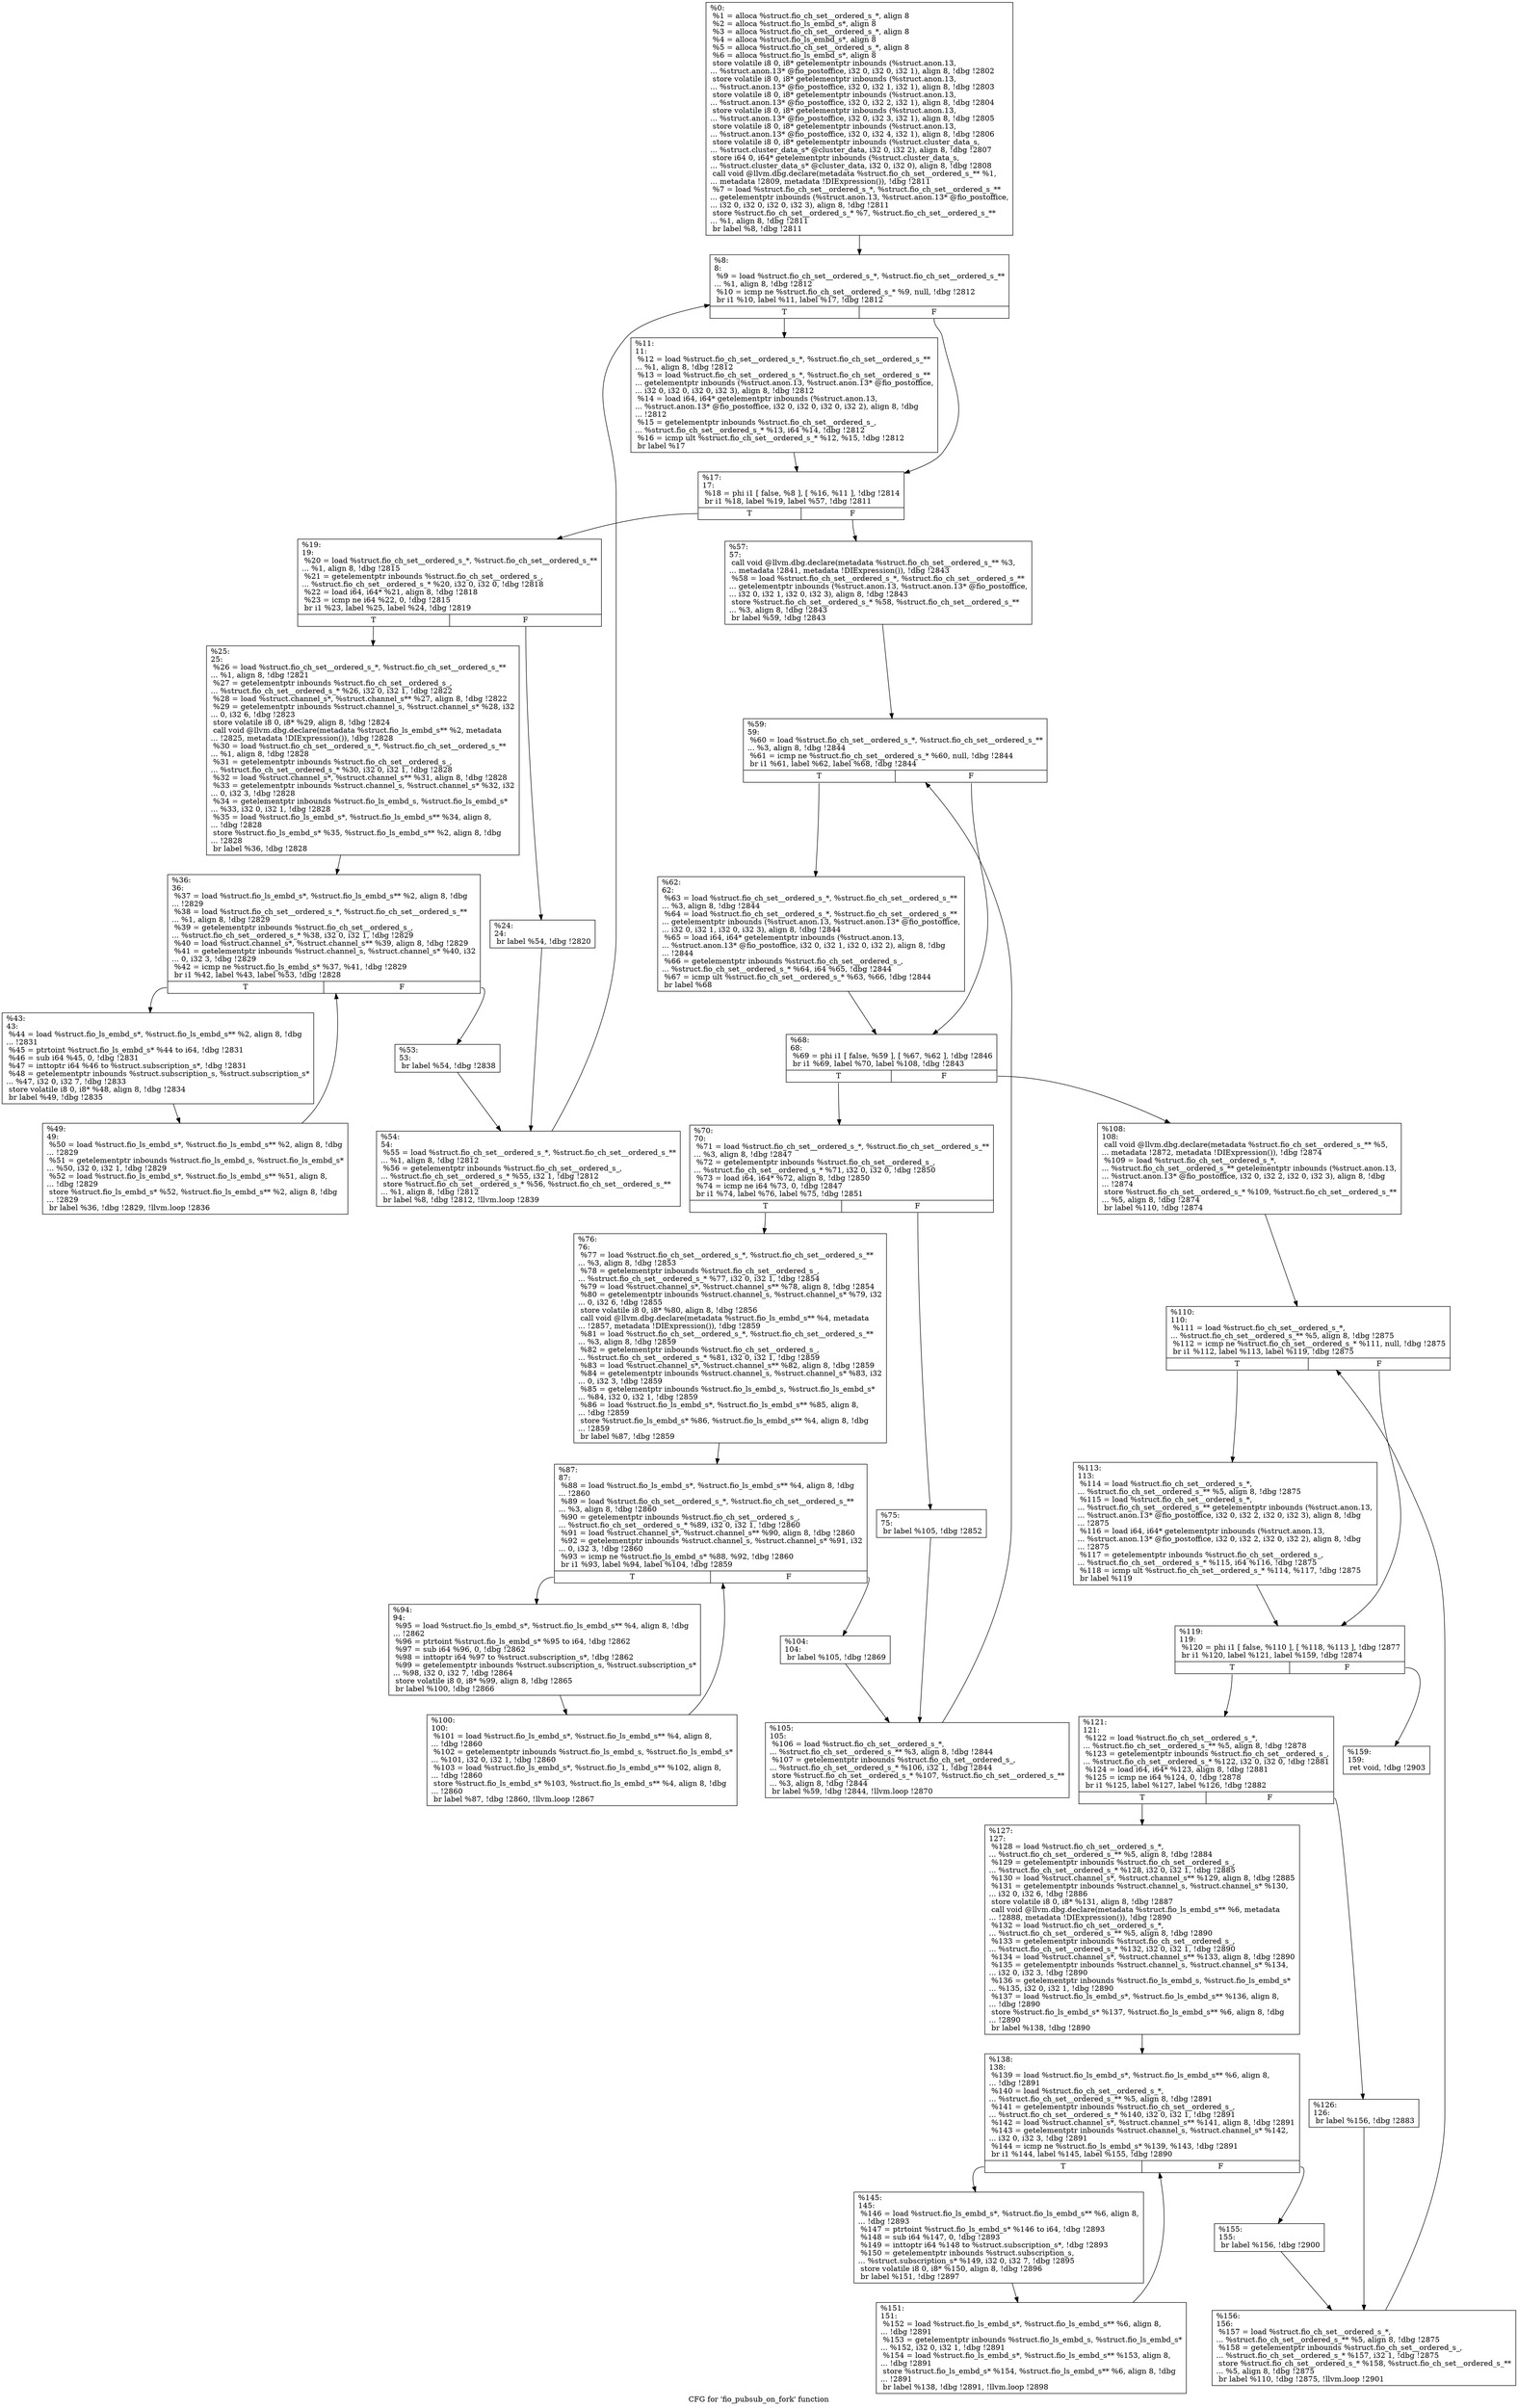 digraph "CFG for 'fio_pubsub_on_fork' function" {
	label="CFG for 'fio_pubsub_on_fork' function";

	Node0x556851430e10 [shape=record,label="{%0:\l  %1 = alloca %struct.fio_ch_set__ordered_s_*, align 8\l  %2 = alloca %struct.fio_ls_embd_s*, align 8\l  %3 = alloca %struct.fio_ch_set__ordered_s_*, align 8\l  %4 = alloca %struct.fio_ls_embd_s*, align 8\l  %5 = alloca %struct.fio_ch_set__ordered_s_*, align 8\l  %6 = alloca %struct.fio_ls_embd_s*, align 8\l  store volatile i8 0, i8* getelementptr inbounds (%struct.anon.13,\l... %struct.anon.13* @fio_postoffice, i32 0, i32 0, i32 1), align 8, !dbg !2802\l  store volatile i8 0, i8* getelementptr inbounds (%struct.anon.13,\l... %struct.anon.13* @fio_postoffice, i32 0, i32 1, i32 1), align 8, !dbg !2803\l  store volatile i8 0, i8* getelementptr inbounds (%struct.anon.13,\l... %struct.anon.13* @fio_postoffice, i32 0, i32 2, i32 1), align 8, !dbg !2804\l  store volatile i8 0, i8* getelementptr inbounds (%struct.anon.13,\l... %struct.anon.13* @fio_postoffice, i32 0, i32 3, i32 1), align 8, !dbg !2805\l  store volatile i8 0, i8* getelementptr inbounds (%struct.anon.13,\l... %struct.anon.13* @fio_postoffice, i32 0, i32 4, i32 1), align 8, !dbg !2806\l  store volatile i8 0, i8* getelementptr inbounds (%struct.cluster_data_s,\l... %struct.cluster_data_s* @cluster_data, i32 0, i32 2), align 8, !dbg !2807\l  store i64 0, i64* getelementptr inbounds (%struct.cluster_data_s,\l... %struct.cluster_data_s* @cluster_data, i32 0, i32 0), align 8, !dbg !2808\l  call void @llvm.dbg.declare(metadata %struct.fio_ch_set__ordered_s_** %1,\l... metadata !2809, metadata !DIExpression()), !dbg !2811\l  %7 = load %struct.fio_ch_set__ordered_s_*, %struct.fio_ch_set__ordered_s_**\l... getelementptr inbounds (%struct.anon.13, %struct.anon.13* @fio_postoffice,\l... i32 0, i32 0, i32 0, i32 3), align 8, !dbg !2811\l  store %struct.fio_ch_set__ordered_s_* %7, %struct.fio_ch_set__ordered_s_**\l... %1, align 8, !dbg !2811\l  br label %8, !dbg !2811\l}"];
	Node0x556851430e10 -> Node0x5568513f5490;
	Node0x5568513f5490 [shape=record,label="{%8:\l8:                                                \l  %9 = load %struct.fio_ch_set__ordered_s_*, %struct.fio_ch_set__ordered_s_**\l... %1, align 8, !dbg !2812\l  %10 = icmp ne %struct.fio_ch_set__ordered_s_* %9, null, !dbg !2812\l  br i1 %10, label %11, label %17, !dbg !2812\l|{<s0>T|<s1>F}}"];
	Node0x5568513f5490:s0 -> Node0x5568513f54e0;
	Node0x5568513f5490:s1 -> Node0x5568513f5530;
	Node0x5568513f54e0 [shape=record,label="{%11:\l11:                                               \l  %12 = load %struct.fio_ch_set__ordered_s_*, %struct.fio_ch_set__ordered_s_**\l... %1, align 8, !dbg !2812\l  %13 = load %struct.fio_ch_set__ordered_s_*, %struct.fio_ch_set__ordered_s_**\l... getelementptr inbounds (%struct.anon.13, %struct.anon.13* @fio_postoffice,\l... i32 0, i32 0, i32 0, i32 3), align 8, !dbg !2812\l  %14 = load i64, i64* getelementptr inbounds (%struct.anon.13,\l... %struct.anon.13* @fio_postoffice, i32 0, i32 0, i32 0, i32 2), align 8, !dbg\l... !2812\l  %15 = getelementptr inbounds %struct.fio_ch_set__ordered_s_,\l... %struct.fio_ch_set__ordered_s_* %13, i64 %14, !dbg !2812\l  %16 = icmp ult %struct.fio_ch_set__ordered_s_* %12, %15, !dbg !2812\l  br label %17\l}"];
	Node0x5568513f54e0 -> Node0x5568513f5530;
	Node0x5568513f5530 [shape=record,label="{%17:\l17:                                               \l  %18 = phi i1 [ false, %8 ], [ %16, %11 ], !dbg !2814\l  br i1 %18, label %19, label %57, !dbg !2811\l|{<s0>T|<s1>F}}"];
	Node0x5568513f5530:s0 -> Node0x5568513f5580;
	Node0x5568513f5530:s1 -> Node0x5568513f5800;
	Node0x5568513f5580 [shape=record,label="{%19:\l19:                                               \l  %20 = load %struct.fio_ch_set__ordered_s_*, %struct.fio_ch_set__ordered_s_**\l... %1, align 8, !dbg !2815\l  %21 = getelementptr inbounds %struct.fio_ch_set__ordered_s_,\l... %struct.fio_ch_set__ordered_s_* %20, i32 0, i32 0, !dbg !2818\l  %22 = load i64, i64* %21, align 8, !dbg !2818\l  %23 = icmp ne i64 %22, 0, !dbg !2815\l  br i1 %23, label %25, label %24, !dbg !2819\l|{<s0>T|<s1>F}}"];
	Node0x5568513f5580:s0 -> Node0x5568513f5620;
	Node0x5568513f5580:s1 -> Node0x5568513f55d0;
	Node0x5568513f55d0 [shape=record,label="{%24:\l24:                                               \l  br label %54, !dbg !2820\l}"];
	Node0x5568513f55d0 -> Node0x5568513f57b0;
	Node0x5568513f5620 [shape=record,label="{%25:\l25:                                               \l  %26 = load %struct.fio_ch_set__ordered_s_*, %struct.fio_ch_set__ordered_s_**\l... %1, align 8, !dbg !2821\l  %27 = getelementptr inbounds %struct.fio_ch_set__ordered_s_,\l... %struct.fio_ch_set__ordered_s_* %26, i32 0, i32 1, !dbg !2822\l  %28 = load %struct.channel_s*, %struct.channel_s** %27, align 8, !dbg !2822\l  %29 = getelementptr inbounds %struct.channel_s, %struct.channel_s* %28, i32\l... 0, i32 6, !dbg !2823\l  store volatile i8 0, i8* %29, align 8, !dbg !2824\l  call void @llvm.dbg.declare(metadata %struct.fio_ls_embd_s** %2, metadata\l... !2825, metadata !DIExpression()), !dbg !2828\l  %30 = load %struct.fio_ch_set__ordered_s_*, %struct.fio_ch_set__ordered_s_**\l... %1, align 8, !dbg !2828\l  %31 = getelementptr inbounds %struct.fio_ch_set__ordered_s_,\l... %struct.fio_ch_set__ordered_s_* %30, i32 0, i32 1, !dbg !2828\l  %32 = load %struct.channel_s*, %struct.channel_s** %31, align 8, !dbg !2828\l  %33 = getelementptr inbounds %struct.channel_s, %struct.channel_s* %32, i32\l... 0, i32 3, !dbg !2828\l  %34 = getelementptr inbounds %struct.fio_ls_embd_s, %struct.fio_ls_embd_s*\l... %33, i32 0, i32 1, !dbg !2828\l  %35 = load %struct.fio_ls_embd_s*, %struct.fio_ls_embd_s** %34, align 8,\l... !dbg !2828\l  store %struct.fio_ls_embd_s* %35, %struct.fio_ls_embd_s** %2, align 8, !dbg\l... !2828\l  br label %36, !dbg !2828\l}"];
	Node0x5568513f5620 -> Node0x5568513f5670;
	Node0x5568513f5670 [shape=record,label="{%36:\l36:                                               \l  %37 = load %struct.fio_ls_embd_s*, %struct.fio_ls_embd_s** %2, align 8, !dbg\l... !2829\l  %38 = load %struct.fio_ch_set__ordered_s_*, %struct.fio_ch_set__ordered_s_**\l... %1, align 8, !dbg !2829\l  %39 = getelementptr inbounds %struct.fio_ch_set__ordered_s_,\l... %struct.fio_ch_set__ordered_s_* %38, i32 0, i32 1, !dbg !2829\l  %40 = load %struct.channel_s*, %struct.channel_s** %39, align 8, !dbg !2829\l  %41 = getelementptr inbounds %struct.channel_s, %struct.channel_s* %40, i32\l... 0, i32 3, !dbg !2829\l  %42 = icmp ne %struct.fio_ls_embd_s* %37, %41, !dbg !2829\l  br i1 %42, label %43, label %53, !dbg !2828\l|{<s0>T|<s1>F}}"];
	Node0x5568513f5670:s0 -> Node0x5568513f56c0;
	Node0x5568513f5670:s1 -> Node0x5568513f5760;
	Node0x5568513f56c0 [shape=record,label="{%43:\l43:                                               \l  %44 = load %struct.fio_ls_embd_s*, %struct.fio_ls_embd_s** %2, align 8, !dbg\l... !2831\l  %45 = ptrtoint %struct.fio_ls_embd_s* %44 to i64, !dbg !2831\l  %46 = sub i64 %45, 0, !dbg !2831\l  %47 = inttoptr i64 %46 to %struct.subscription_s*, !dbg !2831\l  %48 = getelementptr inbounds %struct.subscription_s, %struct.subscription_s*\l... %47, i32 0, i32 7, !dbg !2833\l  store volatile i8 0, i8* %48, align 8, !dbg !2834\l  br label %49, !dbg !2835\l}"];
	Node0x5568513f56c0 -> Node0x5568513f5710;
	Node0x5568513f5710 [shape=record,label="{%49:\l49:                                               \l  %50 = load %struct.fio_ls_embd_s*, %struct.fio_ls_embd_s** %2, align 8, !dbg\l... !2829\l  %51 = getelementptr inbounds %struct.fio_ls_embd_s, %struct.fio_ls_embd_s*\l... %50, i32 0, i32 1, !dbg !2829\l  %52 = load %struct.fio_ls_embd_s*, %struct.fio_ls_embd_s** %51, align 8,\l... !dbg !2829\l  store %struct.fio_ls_embd_s* %52, %struct.fio_ls_embd_s** %2, align 8, !dbg\l... !2829\l  br label %36, !dbg !2829, !llvm.loop !2836\l}"];
	Node0x5568513f5710 -> Node0x5568513f5670;
	Node0x5568513f5760 [shape=record,label="{%53:\l53:                                               \l  br label %54, !dbg !2838\l}"];
	Node0x5568513f5760 -> Node0x5568513f57b0;
	Node0x5568513f57b0 [shape=record,label="{%54:\l54:                                               \l  %55 = load %struct.fio_ch_set__ordered_s_*, %struct.fio_ch_set__ordered_s_**\l... %1, align 8, !dbg !2812\l  %56 = getelementptr inbounds %struct.fio_ch_set__ordered_s_,\l... %struct.fio_ch_set__ordered_s_* %55, i32 1, !dbg !2812\l  store %struct.fio_ch_set__ordered_s_* %56, %struct.fio_ch_set__ordered_s_**\l... %1, align 8, !dbg !2812\l  br label %8, !dbg !2812, !llvm.loop !2839\l}"];
	Node0x5568513f57b0 -> Node0x5568513f5490;
	Node0x5568513f5800 [shape=record,label="{%57:\l57:                                               \l  call void @llvm.dbg.declare(metadata %struct.fio_ch_set__ordered_s_** %3,\l... metadata !2841, metadata !DIExpression()), !dbg !2843\l  %58 = load %struct.fio_ch_set__ordered_s_*, %struct.fio_ch_set__ordered_s_**\l... getelementptr inbounds (%struct.anon.13, %struct.anon.13* @fio_postoffice,\l... i32 0, i32 1, i32 0, i32 3), align 8, !dbg !2843\l  store %struct.fio_ch_set__ordered_s_* %58, %struct.fio_ch_set__ordered_s_**\l... %3, align 8, !dbg !2843\l  br label %59, !dbg !2843\l}"];
	Node0x5568513f5800 -> Node0x5568513f5850;
	Node0x5568513f5850 [shape=record,label="{%59:\l59:                                               \l  %60 = load %struct.fio_ch_set__ordered_s_*, %struct.fio_ch_set__ordered_s_**\l... %3, align 8, !dbg !2844\l  %61 = icmp ne %struct.fio_ch_set__ordered_s_* %60, null, !dbg !2844\l  br i1 %61, label %62, label %68, !dbg !2844\l|{<s0>T|<s1>F}}"];
	Node0x5568513f5850:s0 -> Node0x5568513f58a0;
	Node0x5568513f5850:s1 -> Node0x5568513f58f0;
	Node0x5568513f58a0 [shape=record,label="{%62:\l62:                                               \l  %63 = load %struct.fio_ch_set__ordered_s_*, %struct.fio_ch_set__ordered_s_**\l... %3, align 8, !dbg !2844\l  %64 = load %struct.fio_ch_set__ordered_s_*, %struct.fio_ch_set__ordered_s_**\l... getelementptr inbounds (%struct.anon.13, %struct.anon.13* @fio_postoffice,\l... i32 0, i32 1, i32 0, i32 3), align 8, !dbg !2844\l  %65 = load i64, i64* getelementptr inbounds (%struct.anon.13,\l... %struct.anon.13* @fio_postoffice, i32 0, i32 1, i32 0, i32 2), align 8, !dbg\l... !2844\l  %66 = getelementptr inbounds %struct.fio_ch_set__ordered_s_,\l... %struct.fio_ch_set__ordered_s_* %64, i64 %65, !dbg !2844\l  %67 = icmp ult %struct.fio_ch_set__ordered_s_* %63, %66, !dbg !2844\l  br label %68\l}"];
	Node0x5568513f58a0 -> Node0x5568513f58f0;
	Node0x5568513f58f0 [shape=record,label="{%68:\l68:                                               \l  %69 = phi i1 [ false, %59 ], [ %67, %62 ], !dbg !2846\l  br i1 %69, label %70, label %108, !dbg !2843\l|{<s0>T|<s1>F}}"];
	Node0x5568513f58f0:s0 -> Node0x5568513f5940;
	Node0x5568513f58f0:s1 -> Node0x5568513f5bc0;
	Node0x5568513f5940 [shape=record,label="{%70:\l70:                                               \l  %71 = load %struct.fio_ch_set__ordered_s_*, %struct.fio_ch_set__ordered_s_**\l... %3, align 8, !dbg !2847\l  %72 = getelementptr inbounds %struct.fio_ch_set__ordered_s_,\l... %struct.fio_ch_set__ordered_s_* %71, i32 0, i32 0, !dbg !2850\l  %73 = load i64, i64* %72, align 8, !dbg !2850\l  %74 = icmp ne i64 %73, 0, !dbg !2847\l  br i1 %74, label %76, label %75, !dbg !2851\l|{<s0>T|<s1>F}}"];
	Node0x5568513f5940:s0 -> Node0x5568513f59e0;
	Node0x5568513f5940:s1 -> Node0x5568513f5990;
	Node0x5568513f5990 [shape=record,label="{%75:\l75:                                               \l  br label %105, !dbg !2852\l}"];
	Node0x5568513f5990 -> Node0x5568513f5b70;
	Node0x5568513f59e0 [shape=record,label="{%76:\l76:                                               \l  %77 = load %struct.fio_ch_set__ordered_s_*, %struct.fio_ch_set__ordered_s_**\l... %3, align 8, !dbg !2853\l  %78 = getelementptr inbounds %struct.fio_ch_set__ordered_s_,\l... %struct.fio_ch_set__ordered_s_* %77, i32 0, i32 1, !dbg !2854\l  %79 = load %struct.channel_s*, %struct.channel_s** %78, align 8, !dbg !2854\l  %80 = getelementptr inbounds %struct.channel_s, %struct.channel_s* %79, i32\l... 0, i32 6, !dbg !2855\l  store volatile i8 0, i8* %80, align 8, !dbg !2856\l  call void @llvm.dbg.declare(metadata %struct.fio_ls_embd_s** %4, metadata\l... !2857, metadata !DIExpression()), !dbg !2859\l  %81 = load %struct.fio_ch_set__ordered_s_*, %struct.fio_ch_set__ordered_s_**\l... %3, align 8, !dbg !2859\l  %82 = getelementptr inbounds %struct.fio_ch_set__ordered_s_,\l... %struct.fio_ch_set__ordered_s_* %81, i32 0, i32 1, !dbg !2859\l  %83 = load %struct.channel_s*, %struct.channel_s** %82, align 8, !dbg !2859\l  %84 = getelementptr inbounds %struct.channel_s, %struct.channel_s* %83, i32\l... 0, i32 3, !dbg !2859\l  %85 = getelementptr inbounds %struct.fio_ls_embd_s, %struct.fio_ls_embd_s*\l... %84, i32 0, i32 1, !dbg !2859\l  %86 = load %struct.fio_ls_embd_s*, %struct.fio_ls_embd_s** %85, align 8,\l... !dbg !2859\l  store %struct.fio_ls_embd_s* %86, %struct.fio_ls_embd_s** %4, align 8, !dbg\l... !2859\l  br label %87, !dbg !2859\l}"];
	Node0x5568513f59e0 -> Node0x5568513f5a30;
	Node0x5568513f5a30 [shape=record,label="{%87:\l87:                                               \l  %88 = load %struct.fio_ls_embd_s*, %struct.fio_ls_embd_s** %4, align 8, !dbg\l... !2860\l  %89 = load %struct.fio_ch_set__ordered_s_*, %struct.fio_ch_set__ordered_s_**\l... %3, align 8, !dbg !2860\l  %90 = getelementptr inbounds %struct.fio_ch_set__ordered_s_,\l... %struct.fio_ch_set__ordered_s_* %89, i32 0, i32 1, !dbg !2860\l  %91 = load %struct.channel_s*, %struct.channel_s** %90, align 8, !dbg !2860\l  %92 = getelementptr inbounds %struct.channel_s, %struct.channel_s* %91, i32\l... 0, i32 3, !dbg !2860\l  %93 = icmp ne %struct.fio_ls_embd_s* %88, %92, !dbg !2860\l  br i1 %93, label %94, label %104, !dbg !2859\l|{<s0>T|<s1>F}}"];
	Node0x5568513f5a30:s0 -> Node0x5568513f5a80;
	Node0x5568513f5a30:s1 -> Node0x5568513f5b20;
	Node0x5568513f5a80 [shape=record,label="{%94:\l94:                                               \l  %95 = load %struct.fio_ls_embd_s*, %struct.fio_ls_embd_s** %4, align 8, !dbg\l... !2862\l  %96 = ptrtoint %struct.fio_ls_embd_s* %95 to i64, !dbg !2862\l  %97 = sub i64 %96, 0, !dbg !2862\l  %98 = inttoptr i64 %97 to %struct.subscription_s*, !dbg !2862\l  %99 = getelementptr inbounds %struct.subscription_s, %struct.subscription_s*\l... %98, i32 0, i32 7, !dbg !2864\l  store volatile i8 0, i8* %99, align 8, !dbg !2865\l  br label %100, !dbg !2866\l}"];
	Node0x5568513f5a80 -> Node0x5568513f5ad0;
	Node0x5568513f5ad0 [shape=record,label="{%100:\l100:                                              \l  %101 = load %struct.fio_ls_embd_s*, %struct.fio_ls_embd_s** %4, align 8,\l... !dbg !2860\l  %102 = getelementptr inbounds %struct.fio_ls_embd_s, %struct.fio_ls_embd_s*\l... %101, i32 0, i32 1, !dbg !2860\l  %103 = load %struct.fio_ls_embd_s*, %struct.fio_ls_embd_s** %102, align 8,\l... !dbg !2860\l  store %struct.fio_ls_embd_s* %103, %struct.fio_ls_embd_s** %4, align 8, !dbg\l... !2860\l  br label %87, !dbg !2860, !llvm.loop !2867\l}"];
	Node0x5568513f5ad0 -> Node0x5568513f5a30;
	Node0x5568513f5b20 [shape=record,label="{%104:\l104:                                              \l  br label %105, !dbg !2869\l}"];
	Node0x5568513f5b20 -> Node0x5568513f5b70;
	Node0x5568513f5b70 [shape=record,label="{%105:\l105:                                              \l  %106 = load %struct.fio_ch_set__ordered_s_*,\l... %struct.fio_ch_set__ordered_s_** %3, align 8, !dbg !2844\l  %107 = getelementptr inbounds %struct.fio_ch_set__ordered_s_,\l... %struct.fio_ch_set__ordered_s_* %106, i32 1, !dbg !2844\l  store %struct.fio_ch_set__ordered_s_* %107, %struct.fio_ch_set__ordered_s_**\l... %3, align 8, !dbg !2844\l  br label %59, !dbg !2844, !llvm.loop !2870\l}"];
	Node0x5568513f5b70 -> Node0x5568513f5850;
	Node0x5568513f5bc0 [shape=record,label="{%108:\l108:                                              \l  call void @llvm.dbg.declare(metadata %struct.fio_ch_set__ordered_s_** %5,\l... metadata !2872, metadata !DIExpression()), !dbg !2874\l  %109 = load %struct.fio_ch_set__ordered_s_*,\l... %struct.fio_ch_set__ordered_s_** getelementptr inbounds (%struct.anon.13,\l... %struct.anon.13* @fio_postoffice, i32 0, i32 2, i32 0, i32 3), align 8, !dbg\l... !2874\l  store %struct.fio_ch_set__ordered_s_* %109, %struct.fio_ch_set__ordered_s_**\l... %5, align 8, !dbg !2874\l  br label %110, !dbg !2874\l}"];
	Node0x5568513f5bc0 -> Node0x5568513f5c10;
	Node0x5568513f5c10 [shape=record,label="{%110:\l110:                                              \l  %111 = load %struct.fio_ch_set__ordered_s_*,\l... %struct.fio_ch_set__ordered_s_** %5, align 8, !dbg !2875\l  %112 = icmp ne %struct.fio_ch_set__ordered_s_* %111, null, !dbg !2875\l  br i1 %112, label %113, label %119, !dbg !2875\l|{<s0>T|<s1>F}}"];
	Node0x5568513f5c10:s0 -> Node0x5568513f5c60;
	Node0x5568513f5c10:s1 -> Node0x5568513f5cb0;
	Node0x5568513f5c60 [shape=record,label="{%113:\l113:                                              \l  %114 = load %struct.fio_ch_set__ordered_s_*,\l... %struct.fio_ch_set__ordered_s_** %5, align 8, !dbg !2875\l  %115 = load %struct.fio_ch_set__ordered_s_*,\l... %struct.fio_ch_set__ordered_s_** getelementptr inbounds (%struct.anon.13,\l... %struct.anon.13* @fio_postoffice, i32 0, i32 2, i32 0, i32 3), align 8, !dbg\l... !2875\l  %116 = load i64, i64* getelementptr inbounds (%struct.anon.13,\l... %struct.anon.13* @fio_postoffice, i32 0, i32 2, i32 0, i32 2), align 8, !dbg\l... !2875\l  %117 = getelementptr inbounds %struct.fio_ch_set__ordered_s_,\l... %struct.fio_ch_set__ordered_s_* %115, i64 %116, !dbg !2875\l  %118 = icmp ult %struct.fio_ch_set__ordered_s_* %114, %117, !dbg !2875\l  br label %119\l}"];
	Node0x5568513f5c60 -> Node0x5568513f5cb0;
	Node0x5568513f5cb0 [shape=record,label="{%119:\l119:                                              \l  %120 = phi i1 [ false, %110 ], [ %118, %113 ], !dbg !2877\l  br i1 %120, label %121, label %159, !dbg !2874\l|{<s0>T|<s1>F}}"];
	Node0x5568513f5cb0:s0 -> Node0x5568513f5d00;
	Node0x5568513f5cb0:s1 -> Node0x5568513f5f80;
	Node0x5568513f5d00 [shape=record,label="{%121:\l121:                                              \l  %122 = load %struct.fio_ch_set__ordered_s_*,\l... %struct.fio_ch_set__ordered_s_** %5, align 8, !dbg !2878\l  %123 = getelementptr inbounds %struct.fio_ch_set__ordered_s_,\l... %struct.fio_ch_set__ordered_s_* %122, i32 0, i32 0, !dbg !2881\l  %124 = load i64, i64* %123, align 8, !dbg !2881\l  %125 = icmp ne i64 %124, 0, !dbg !2878\l  br i1 %125, label %127, label %126, !dbg !2882\l|{<s0>T|<s1>F}}"];
	Node0x5568513f5d00:s0 -> Node0x5568513f5da0;
	Node0x5568513f5d00:s1 -> Node0x5568513f5d50;
	Node0x5568513f5d50 [shape=record,label="{%126:\l126:                                              \l  br label %156, !dbg !2883\l}"];
	Node0x5568513f5d50 -> Node0x5568513f5f30;
	Node0x5568513f5da0 [shape=record,label="{%127:\l127:                                              \l  %128 = load %struct.fio_ch_set__ordered_s_*,\l... %struct.fio_ch_set__ordered_s_** %5, align 8, !dbg !2884\l  %129 = getelementptr inbounds %struct.fio_ch_set__ordered_s_,\l... %struct.fio_ch_set__ordered_s_* %128, i32 0, i32 1, !dbg !2885\l  %130 = load %struct.channel_s*, %struct.channel_s** %129, align 8, !dbg !2885\l  %131 = getelementptr inbounds %struct.channel_s, %struct.channel_s* %130,\l... i32 0, i32 6, !dbg !2886\l  store volatile i8 0, i8* %131, align 8, !dbg !2887\l  call void @llvm.dbg.declare(metadata %struct.fio_ls_embd_s** %6, metadata\l... !2888, metadata !DIExpression()), !dbg !2890\l  %132 = load %struct.fio_ch_set__ordered_s_*,\l... %struct.fio_ch_set__ordered_s_** %5, align 8, !dbg !2890\l  %133 = getelementptr inbounds %struct.fio_ch_set__ordered_s_,\l... %struct.fio_ch_set__ordered_s_* %132, i32 0, i32 1, !dbg !2890\l  %134 = load %struct.channel_s*, %struct.channel_s** %133, align 8, !dbg !2890\l  %135 = getelementptr inbounds %struct.channel_s, %struct.channel_s* %134,\l... i32 0, i32 3, !dbg !2890\l  %136 = getelementptr inbounds %struct.fio_ls_embd_s, %struct.fio_ls_embd_s*\l... %135, i32 0, i32 1, !dbg !2890\l  %137 = load %struct.fio_ls_embd_s*, %struct.fio_ls_embd_s** %136, align 8,\l... !dbg !2890\l  store %struct.fio_ls_embd_s* %137, %struct.fio_ls_embd_s** %6, align 8, !dbg\l... !2890\l  br label %138, !dbg !2890\l}"];
	Node0x5568513f5da0 -> Node0x5568513f5df0;
	Node0x5568513f5df0 [shape=record,label="{%138:\l138:                                              \l  %139 = load %struct.fio_ls_embd_s*, %struct.fio_ls_embd_s** %6, align 8,\l... !dbg !2891\l  %140 = load %struct.fio_ch_set__ordered_s_*,\l... %struct.fio_ch_set__ordered_s_** %5, align 8, !dbg !2891\l  %141 = getelementptr inbounds %struct.fio_ch_set__ordered_s_,\l... %struct.fio_ch_set__ordered_s_* %140, i32 0, i32 1, !dbg !2891\l  %142 = load %struct.channel_s*, %struct.channel_s** %141, align 8, !dbg !2891\l  %143 = getelementptr inbounds %struct.channel_s, %struct.channel_s* %142,\l... i32 0, i32 3, !dbg !2891\l  %144 = icmp ne %struct.fio_ls_embd_s* %139, %143, !dbg !2891\l  br i1 %144, label %145, label %155, !dbg !2890\l|{<s0>T|<s1>F}}"];
	Node0x5568513f5df0:s0 -> Node0x5568513f5e40;
	Node0x5568513f5df0:s1 -> Node0x5568513f5ee0;
	Node0x5568513f5e40 [shape=record,label="{%145:\l145:                                              \l  %146 = load %struct.fio_ls_embd_s*, %struct.fio_ls_embd_s** %6, align 8,\l... !dbg !2893\l  %147 = ptrtoint %struct.fio_ls_embd_s* %146 to i64, !dbg !2893\l  %148 = sub i64 %147, 0, !dbg !2893\l  %149 = inttoptr i64 %148 to %struct.subscription_s*, !dbg !2893\l  %150 = getelementptr inbounds %struct.subscription_s,\l... %struct.subscription_s* %149, i32 0, i32 7, !dbg !2895\l  store volatile i8 0, i8* %150, align 8, !dbg !2896\l  br label %151, !dbg !2897\l}"];
	Node0x5568513f5e40 -> Node0x5568513f5e90;
	Node0x5568513f5e90 [shape=record,label="{%151:\l151:                                              \l  %152 = load %struct.fio_ls_embd_s*, %struct.fio_ls_embd_s** %6, align 8,\l... !dbg !2891\l  %153 = getelementptr inbounds %struct.fio_ls_embd_s, %struct.fio_ls_embd_s*\l... %152, i32 0, i32 1, !dbg !2891\l  %154 = load %struct.fio_ls_embd_s*, %struct.fio_ls_embd_s** %153, align 8,\l... !dbg !2891\l  store %struct.fio_ls_embd_s* %154, %struct.fio_ls_embd_s** %6, align 8, !dbg\l... !2891\l  br label %138, !dbg !2891, !llvm.loop !2898\l}"];
	Node0x5568513f5e90 -> Node0x5568513f5df0;
	Node0x5568513f5ee0 [shape=record,label="{%155:\l155:                                              \l  br label %156, !dbg !2900\l}"];
	Node0x5568513f5ee0 -> Node0x5568513f5f30;
	Node0x5568513f5f30 [shape=record,label="{%156:\l156:                                              \l  %157 = load %struct.fio_ch_set__ordered_s_*,\l... %struct.fio_ch_set__ordered_s_** %5, align 8, !dbg !2875\l  %158 = getelementptr inbounds %struct.fio_ch_set__ordered_s_,\l... %struct.fio_ch_set__ordered_s_* %157, i32 1, !dbg !2875\l  store %struct.fio_ch_set__ordered_s_* %158, %struct.fio_ch_set__ordered_s_**\l... %5, align 8, !dbg !2875\l  br label %110, !dbg !2875, !llvm.loop !2901\l}"];
	Node0x5568513f5f30 -> Node0x5568513f5c10;
	Node0x5568513f5f80 [shape=record,label="{%159:\l159:                                              \l  ret void, !dbg !2903\l}"];
}
